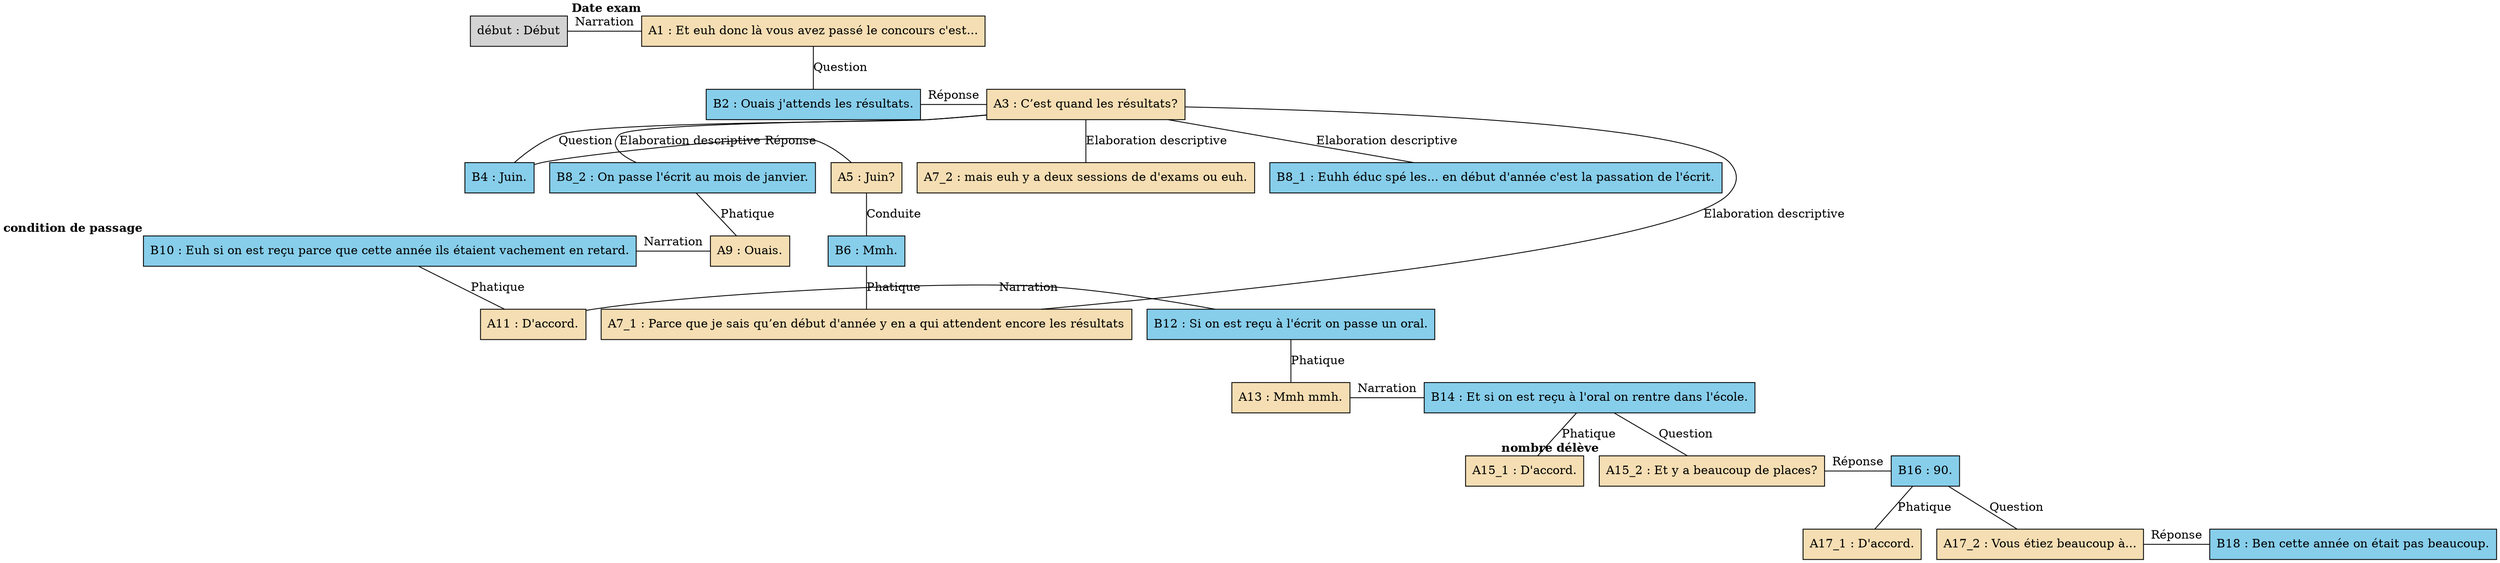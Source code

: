 digraph A06 {
	node [shape=box style=filled]
	"début" [label="début : Début" xlabel=""]
	A1 [label="A1 : Et euh donc là vous avez passé le concours c'est..." fillcolor=wheat xlabel=<<B>Date exam</B>>]
	B2 [label="B2 : Ouais j'attends les résultats." fillcolor=skyblue xlabel=""]
	A3 [label="A3 : C’est quand les résultats?" fillcolor=wheat xlabel=""]
	B4 [label="B4 : Juin." fillcolor=skyblue xlabel=""]
	A5 [label="A5 : Juin?" fillcolor=wheat xlabel=""]
	B6 [label="B6 : Mmh." fillcolor=skyblue xlabel=""]
	A7_1 [label="A7_1 : Parce que je sais qu’en début d'année y en a qui attendent encore les résultats" fillcolor=wheat xlabel=""]
	A7_2 [label="A7_2 : mais euh y a deux sessions de d'exams ou euh." fillcolor=wheat xlabel=""]
	B8_1 [label="B8_1 : Euhh éduc spé les... en début d'année c'est la passation de l'écrit." fillcolor=skyblue xlabel=""]
	B8_2 [label="B8_2 : On passe l'écrit au mois de janvier." fillcolor=skyblue xlabel=""]
	A9 [label="A9 : Ouais." fillcolor=wheat xlabel=""]
	B10 [label="B10 : Euh si on est reçu parce que cette année ils étaient vachement en retard." fillcolor=skyblue xlabel=<<B>condition de passage</B>>]
	A11 [label="A11 : D'accord." fillcolor=wheat xlabel=""]
	B12 [label="B12 : Si on est reçu à l'écrit on passe un oral." fillcolor=skyblue xlabel=""]
	A13 [label="A13 : Mmh mmh." fillcolor=wheat xlabel=""]
	B14 [label="B14 : Et si on est reçu à l'oral on rentre dans l'école." fillcolor=skyblue xlabel=""]
	A15_1 [label="A15_1 : D'accord." fillcolor=wheat xlabel=""]
	A15_2 [label="A15_2 : Et y a beaucoup de places?" fillcolor=wheat xlabel=<<B>nombre délève</B>>]
	B16 [label="B16 : 90." fillcolor=skyblue xlabel=""]
	A17_1 [label="A17_1 : D'accord." fillcolor=wheat xlabel=""]
	A17_2 [label="A17_2 : Vous étiez beaucoup à..." fillcolor=wheat xlabel=""]
	B18 [label="B18 : Ben cette année on était pas beaucoup." fillcolor=skyblue xlabel=""]
	{
		rank=same
		"début"
		A1
		"début" -> A1 [label=Narration dir=none]
	}
	A1 -> B2 [label=Question dir=none]
	{
		rank=same
		B2
		A3
		B2 -> A3 [label="Réponse" dir=none]
	}
	A3 -> B4 [label=Question dir=none]
	{
		rank=same
		B4
		A5
		B4 -> A5 [label="Réponse" dir=none]
	}
	A5 -> B6 [label=Conduite dir=none]
	B6 -> A7_1 [label=Phatique dir=none]
	A3 -> A7_1 [label="Elaboration descriptive" dir=none]
	A3 -> A7_2 [label="Elaboration descriptive" dir=none]
	A3 -> B8_1 [label="Elaboration descriptive" dir=none]
	A3 -> B8_2 [label="Elaboration descriptive" dir=none]
	B8_2 -> A9 [label=Phatique dir=none]
	B10 -> A11 [label=Phatique dir=none]
	{
		rank=same
		A9
		B10
		A9 -> B10 [label=Narration dir=none]
	}
	{
		rank=same
		A11
		B12
		A11 -> B12 [label=Narration dir=none]
	}
	{
		rank=same
		A13
		B14
		A13 -> B14 [label=Narration dir=none]
	}
	B12 -> A13 [label=Phatique dir=none]
	B14 -> A15_1 [label=Phatique dir=none]
	B14 -> A15_2 [label=Question dir=none]
	{
		rank=same
		A15_2
		B16
		A15_2 -> B16 [label="Réponse" dir=none]
	}
	B16 -> A17_1 [label=Phatique dir=none]
	B16 -> A17_2 [label=Question dir=none]
	{
		rank=same
		A17_2
		B18
		A17_2 -> B18 [label="Réponse" dir=none]
	}
}
